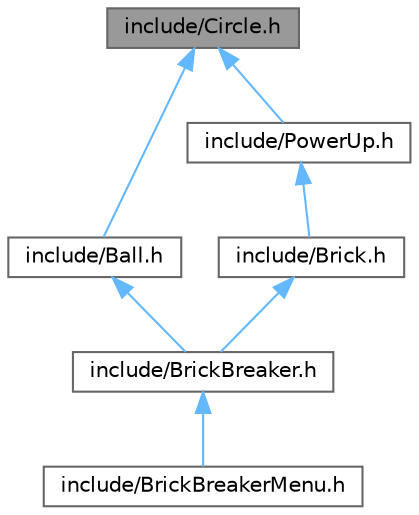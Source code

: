 digraph "include/Circle.h"
{
 // INTERACTIVE_SVG=YES
 // LATEX_PDF_SIZE
  bgcolor="transparent";
  edge [fontname=Helvetica,fontsize=10,labelfontname=Helvetica,labelfontsize=10];
  node [fontname=Helvetica,fontsize=10,shape=box,height=0.2,width=0.4];
  Node1 [label="include/Circle.h",height=0.2,width=0.4,color="gray40", fillcolor="grey60", style="filled", fontcolor="black",tooltip=" "];
  Node1 -> Node2 [dir="back",color="steelblue1",style="solid"];
  Node2 [label="include/Ball.h",height=0.2,width=0.4,color="grey40", fillcolor="white", style="filled",URL="$Ball_8h.html",tooltip=" "];
  Node2 -> Node3 [dir="back",color="steelblue1",style="solid"];
  Node3 [label="include/BrickBreaker.h",height=0.2,width=0.4,color="grey40", fillcolor="white", style="filled",URL="$BrickBreaker_8h.html",tooltip=" "];
  Node3 -> Node4 [dir="back",color="steelblue1",style="solid"];
  Node4 [label="include/BrickBreakerMenu.h",height=0.2,width=0.4,color="grey40", fillcolor="white", style="filled",URL="$BrickBreakerMenu_8h.html",tooltip=" "];
  Node1 -> Node5 [dir="back",color="steelblue1",style="solid"];
  Node5 [label="include/PowerUp.h",height=0.2,width=0.4,color="grey40", fillcolor="white", style="filled",URL="$PowerUp_8h.html",tooltip=" "];
  Node5 -> Node6 [dir="back",color="steelblue1",style="solid"];
  Node6 [label="include/Brick.h",height=0.2,width=0.4,color="grey40", fillcolor="white", style="filled",URL="$Brick_8h.html",tooltip=" "];
  Node6 -> Node3 [dir="back",color="steelblue1",style="solid"];
}
